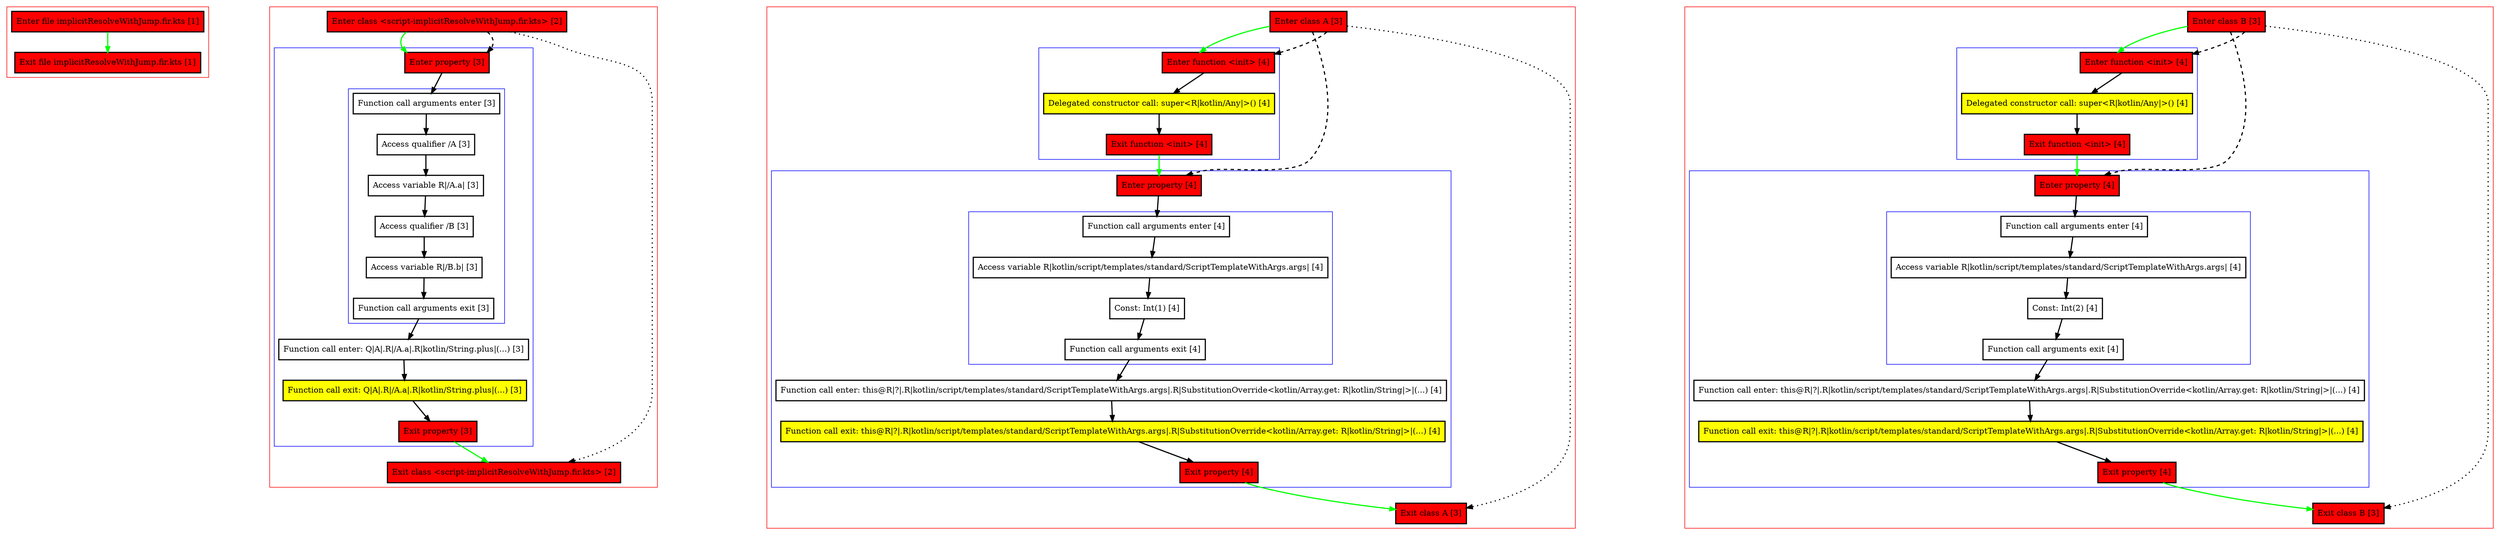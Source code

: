 digraph implicitResolveWithJump_fir_kts {
    graph [nodesep=3]
    node [shape=box penwidth=2]
    edge [penwidth=2]

    subgraph cluster_0 {
        color=red
        0 [label="Enter file implicitResolveWithJump.fir.kts [1]" style="filled" fillcolor=red];
        1 [label="Exit file implicitResolveWithJump.fir.kts [1]" style="filled" fillcolor=red];
    }
    0 -> {1} [color=green];

    subgraph cluster_1 {
        color=red
        2 [label="Enter class <script-implicitResolveWithJump.fir.kts> [2]" style="filled" fillcolor=red];
        subgraph cluster_2 {
            color=blue
            3 [label="Enter property [3]" style="filled" fillcolor=red];
            subgraph cluster_3 {
                color=blue
                4 [label="Function call arguments enter [3]"];
                5 [label="Access qualifier /A [3]"];
                6 [label="Access variable R|/A.a| [3]"];
                7 [label="Access qualifier /B [3]"];
                8 [label="Access variable R|/B.b| [3]"];
                9 [label="Function call arguments exit [3]"];
            }
            10 [label="Function call enter: Q|A|.R|/A.a|.R|kotlin/String.plus|(...) [3]"];
            11 [label="Function call exit: Q|A|.R|/A.a|.R|kotlin/String.plus|(...) [3]" style="filled" fillcolor=yellow];
            12 [label="Exit property [3]" style="filled" fillcolor=red];
        }
        13 [label="Exit class <script-implicitResolveWithJump.fir.kts> [2]" style="filled" fillcolor=red];
    }
    2 -> {3} [color=green];
    2 -> {13} [style=dotted];
    2 -> {3} [style=dashed];
    3 -> {4};
    4 -> {5};
    5 -> {6};
    6 -> {7};
    7 -> {8};
    8 -> {9};
    9 -> {10};
    10 -> {11};
    11 -> {12};
    12 -> {13} [color=green];

    subgraph cluster_4 {
        color=red
        14 [label="Enter class A [3]" style="filled" fillcolor=red];
        subgraph cluster_5 {
            color=blue
            15 [label="Enter function <init> [4]" style="filled" fillcolor=red];
            16 [label="Delegated constructor call: super<R|kotlin/Any|>() [4]" style="filled" fillcolor=yellow];
            17 [label="Exit function <init> [4]" style="filled" fillcolor=red];
        }
        subgraph cluster_6 {
            color=blue
            18 [label="Enter property [4]" style="filled" fillcolor=red];
            subgraph cluster_7 {
                color=blue
                19 [label="Function call arguments enter [4]"];
                20 [label="Access variable R|kotlin/script/templates/standard/ScriptTemplateWithArgs.args| [4]"];
                21 [label="Const: Int(1) [4]"];
                22 [label="Function call arguments exit [4]"];
            }
            23 [label="Function call enter: this@R|?|.R|kotlin/script/templates/standard/ScriptTemplateWithArgs.args|.R|SubstitutionOverride<kotlin/Array.get: R|kotlin/String|>|(...) [4]"];
            24 [label="Function call exit: this@R|?|.R|kotlin/script/templates/standard/ScriptTemplateWithArgs.args|.R|SubstitutionOverride<kotlin/Array.get: R|kotlin/String|>|(...) [4]" style="filled" fillcolor=yellow];
            25 [label="Exit property [4]" style="filled" fillcolor=red];
        }
        26 [label="Exit class A [3]" style="filled" fillcolor=red];
    }
    14 -> {15} [color=green];
    14 -> {26} [style=dotted];
    14 -> {15 18} [style=dashed];
    15 -> {16};
    16 -> {17};
    17 -> {18} [color=green];
    18 -> {19};
    19 -> {20};
    20 -> {21};
    21 -> {22};
    22 -> {23};
    23 -> {24};
    24 -> {25};
    25 -> {26} [color=green];

    subgraph cluster_8 {
        color=red
        27 [label="Enter class B [3]" style="filled" fillcolor=red];
        subgraph cluster_9 {
            color=blue
            28 [label="Enter function <init> [4]" style="filled" fillcolor=red];
            29 [label="Delegated constructor call: super<R|kotlin/Any|>() [4]" style="filled" fillcolor=yellow];
            30 [label="Exit function <init> [4]" style="filled" fillcolor=red];
        }
        subgraph cluster_10 {
            color=blue
            31 [label="Enter property [4]" style="filled" fillcolor=red];
            subgraph cluster_11 {
                color=blue
                32 [label="Function call arguments enter [4]"];
                33 [label="Access variable R|kotlin/script/templates/standard/ScriptTemplateWithArgs.args| [4]"];
                34 [label="Const: Int(2) [4]"];
                35 [label="Function call arguments exit [4]"];
            }
            36 [label="Function call enter: this@R|?|.R|kotlin/script/templates/standard/ScriptTemplateWithArgs.args|.R|SubstitutionOverride<kotlin/Array.get: R|kotlin/String|>|(...) [4]"];
            37 [label="Function call exit: this@R|?|.R|kotlin/script/templates/standard/ScriptTemplateWithArgs.args|.R|SubstitutionOverride<kotlin/Array.get: R|kotlin/String|>|(...) [4]" style="filled" fillcolor=yellow];
            38 [label="Exit property [4]" style="filled" fillcolor=red];
        }
        39 [label="Exit class B [3]" style="filled" fillcolor=red];
    }
    27 -> {28} [color=green];
    27 -> {39} [style=dotted];
    27 -> {28 31} [style=dashed];
    28 -> {29};
    29 -> {30};
    30 -> {31} [color=green];
    31 -> {32};
    32 -> {33};
    33 -> {34};
    34 -> {35};
    35 -> {36};
    36 -> {37};
    37 -> {38};
    38 -> {39} [color=green];

}
